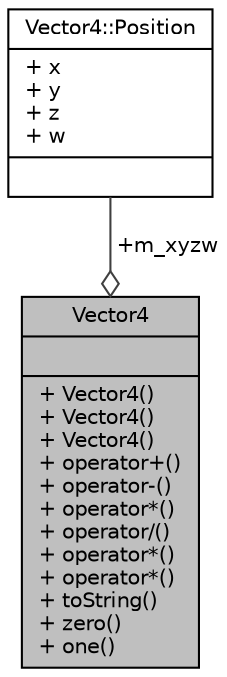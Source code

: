 digraph "Vector4"
{
 // LATEX_PDF_SIZE
  edge [fontname="Helvetica",fontsize="10",labelfontname="Helvetica",labelfontsize="10"];
  node [fontname="Helvetica",fontsize="10",shape=record];
  Node1 [label="{Vector4\n||+ Vector4()\l+ Vector4()\l+ Vector4()\l+ operator+()\l+ operator-()\l+ operator*()\l+ operator/()\l+ operator*()\l+ operator*()\l+ toString()\l+ zero()\l+ one()\l}",height=0.2,width=0.4,color="black", fillcolor="grey75", style="filled", fontcolor="black",tooltip="Utility Class."];
  Node2 -> Node1 [color="grey25",fontsize="10",style="solid",label=" +m_xyzw" ,arrowhead="odiamond",fontname="Helvetica"];
  Node2 [label="{Vector4::Position\n|+ x\l+ y\l+ z\l+ w\l|}",height=0.2,width=0.4,color="black", fillcolor="white", style="filled",URL="$struct_vector4_1_1_position.html",tooltip=" "];
}
